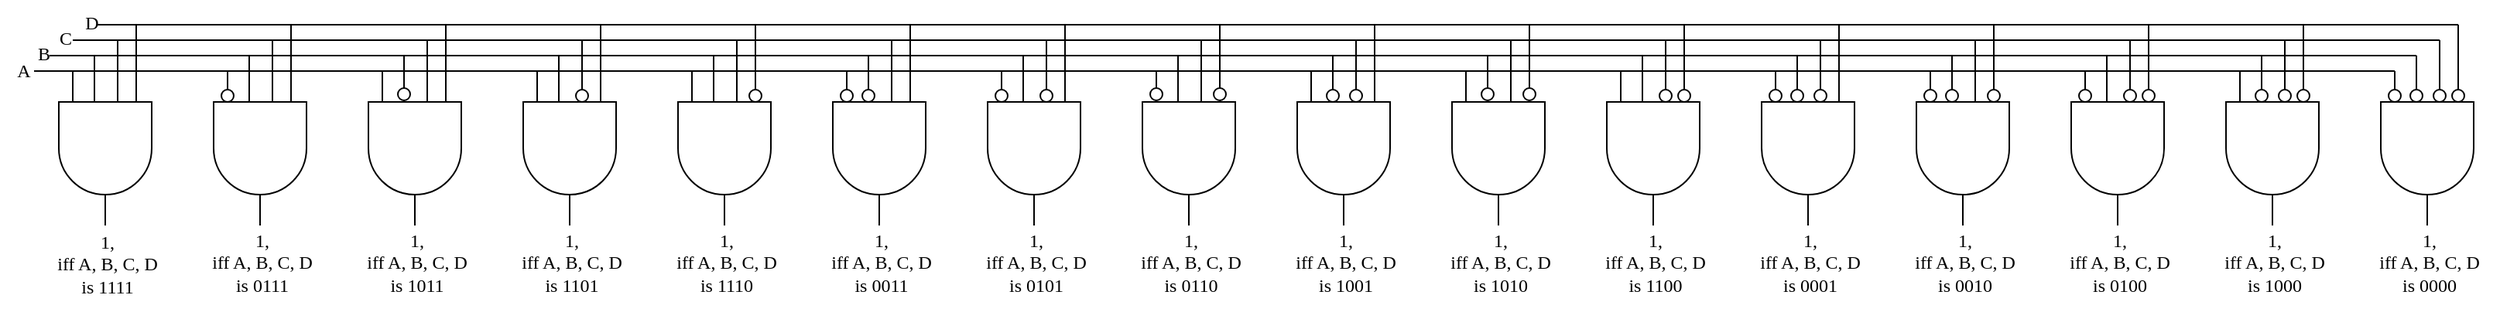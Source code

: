 <mxfile version="20.2.2" type="device"><diagram id="lzRadf0_PpzmRBdReesk" name="第 1 页"><mxGraphModel dx="294" dy="170" grid="1" gridSize="10" guides="1" tooltips="1" connect="1" arrows="1" fold="1" page="1" pageScale="1" pageWidth="1169" pageHeight="827" math="0" shadow="0"><root><mxCell id="0"/><mxCell id="1" parent="0"/><mxCell id="YAR2gbxYNfpQJWzOeXiJ-139" value="" style="group" vertex="1" connectable="0" parent="1"><mxGeometry x="163" y="170" width="60" height="130" as="geometry"/></mxCell><mxCell id="YAR2gbxYNfpQJWzOeXiJ-140" value="" style="verticalLabelPosition=bottom;shadow=0;dashed=0;align=center;html=1;verticalAlign=top;shape=mxgraph.electrical.logic_gates.logic_gate;operation=and;rotation=90;" vertex="1" parent="YAR2gbxYNfpQJWzOeXiJ-139"><mxGeometry x="-20.0" y="50" width="100" height="60" as="geometry"/></mxCell><mxCell id="YAR2gbxYNfpQJWzOeXiJ-141" value="" style="endArrow=none;html=1;rounded=0;strokeColor=#FFFFFF;strokeWidth=2;" edge="1" parent="YAR2gbxYNfpQJWzOeXiJ-139"><mxGeometry width="50" height="50" relative="1" as="geometry"><mxPoint x="15.0" y="49.5" as="sourcePoint"/><mxPoint x="15.0" y="29" as="targetPoint"/></mxGeometry></mxCell><mxCell id="YAR2gbxYNfpQJWzOeXiJ-142" value="" style="endArrow=none;html=1;rounded=0;strokeColor=#FFFFFF;strokeWidth=2;" edge="1" parent="YAR2gbxYNfpQJWzOeXiJ-139"><mxGeometry width="50" height="50" relative="1" as="geometry"><mxPoint x="45" y="49.5" as="sourcePoint"/><mxPoint x="45" y="30" as="targetPoint"/></mxGeometry></mxCell><mxCell id="YAR2gbxYNfpQJWzOeXiJ-143" value="" style="endArrow=none;html=1;rounded=0;strokeColor=default;strokeWidth=1;" edge="1" parent="YAR2gbxYNfpQJWzOeXiJ-139"><mxGeometry width="50" height="50" relative="1" as="geometry"><mxPoint x="9.0" y="50" as="sourcePoint"/><mxPoint x="9.0" y="30" as="targetPoint"/></mxGeometry></mxCell><mxCell id="YAR2gbxYNfpQJWzOeXiJ-144" value="" style="endArrow=none;html=1;rounded=0;strokeColor=default;strokeWidth=1;" edge="1" parent="YAR2gbxYNfpQJWzOeXiJ-139"><mxGeometry width="50" height="50" relative="1" as="geometry"><mxPoint x="23.0" y="50" as="sourcePoint"/><mxPoint x="23.0" y="20" as="targetPoint"/></mxGeometry></mxCell><mxCell id="YAR2gbxYNfpQJWzOeXiJ-145" value="" style="endArrow=none;html=1;rounded=0;strokeColor=default;strokeWidth=1;" edge="1" parent="YAR2gbxYNfpQJWzOeXiJ-139"><mxGeometry width="50" height="50" relative="1" as="geometry"><mxPoint x="38" y="50" as="sourcePoint"/><mxPoint x="38" y="10" as="targetPoint"/></mxGeometry></mxCell><mxCell id="YAR2gbxYNfpQJWzOeXiJ-146" value="" style="endArrow=none;html=1;rounded=0;strokeColor=default;strokeWidth=1;" edge="1" parent="YAR2gbxYNfpQJWzOeXiJ-139"><mxGeometry width="50" height="50" relative="1" as="geometry"><mxPoint x="50" y="50" as="sourcePoint"/><mxPoint x="50" as="targetPoint"/></mxGeometry></mxCell><mxCell id="YAR2gbxYNfpQJWzOeXiJ-259" value="" style="group" vertex="1" connectable="0" parent="1"><mxGeometry x="263" y="170" width="60" height="130" as="geometry"/></mxCell><mxCell id="YAR2gbxYNfpQJWzOeXiJ-260" value="" style="verticalLabelPosition=bottom;shadow=0;dashed=0;align=center;html=1;verticalAlign=top;shape=mxgraph.electrical.logic_gates.logic_gate;operation=and;rotation=90;" vertex="1" parent="YAR2gbxYNfpQJWzOeXiJ-259"><mxGeometry x="-20.0" y="50" width="100" height="60" as="geometry"/></mxCell><mxCell id="YAR2gbxYNfpQJWzOeXiJ-261" value="" style="endArrow=none;html=1;rounded=0;strokeColor=#FFFFFF;strokeWidth=2;" edge="1" parent="YAR2gbxYNfpQJWzOeXiJ-259"><mxGeometry width="50" height="50" relative="1" as="geometry"><mxPoint x="15.0" y="49.5" as="sourcePoint"/><mxPoint x="15.0" y="29" as="targetPoint"/></mxGeometry></mxCell><mxCell id="YAR2gbxYNfpQJWzOeXiJ-262" value="" style="endArrow=none;html=1;rounded=0;strokeColor=#FFFFFF;strokeWidth=2;" edge="1" parent="YAR2gbxYNfpQJWzOeXiJ-259"><mxGeometry width="50" height="50" relative="1" as="geometry"><mxPoint x="45" y="49.5" as="sourcePoint"/><mxPoint x="45" y="30" as="targetPoint"/></mxGeometry></mxCell><mxCell id="YAR2gbxYNfpQJWzOeXiJ-263" value="" style="endArrow=none;html=1;rounded=0;strokeColor=default;strokeWidth=1;" edge="1" parent="YAR2gbxYNfpQJWzOeXiJ-259"><mxGeometry width="50" height="50" relative="1" as="geometry"><mxPoint x="9.0" y="50" as="sourcePoint"/><mxPoint x="9.0" y="30" as="targetPoint"/></mxGeometry></mxCell><mxCell id="YAR2gbxYNfpQJWzOeXiJ-264" value="" style="endArrow=none;html=1;rounded=0;strokeColor=default;strokeWidth=1;" edge="1" parent="YAR2gbxYNfpQJWzOeXiJ-259"><mxGeometry width="50" height="50" relative="1" as="geometry"><mxPoint x="23.0" y="50" as="sourcePoint"/><mxPoint x="23.0" y="20" as="targetPoint"/></mxGeometry></mxCell><mxCell id="YAR2gbxYNfpQJWzOeXiJ-265" value="" style="endArrow=none;html=1;rounded=0;strokeColor=default;strokeWidth=1;" edge="1" parent="YAR2gbxYNfpQJWzOeXiJ-259"><mxGeometry width="50" height="50" relative="1" as="geometry"><mxPoint x="38" y="50" as="sourcePoint"/><mxPoint x="38" y="10" as="targetPoint"/></mxGeometry></mxCell><mxCell id="YAR2gbxYNfpQJWzOeXiJ-266" value="" style="endArrow=none;html=1;rounded=0;strokeColor=default;strokeWidth=1;" edge="1" parent="YAR2gbxYNfpQJWzOeXiJ-259"><mxGeometry width="50" height="50" relative="1" as="geometry"><mxPoint x="50" y="50" as="sourcePoint"/><mxPoint x="50" as="targetPoint"/></mxGeometry></mxCell><mxCell id="YAR2gbxYNfpQJWzOeXiJ-400" value="" style="verticalLabelPosition=bottom;shadow=0;dashed=0;align=center;html=1;verticalAlign=top;shape=mxgraph.electrical.logic_gates.inverting_contact;fontFamily=Times New Roman;" vertex="1" parent="YAR2gbxYNfpQJWzOeXiJ-259"><mxGeometry x="18" y="40" width="10" height="10" as="geometry"/></mxCell><mxCell id="YAR2gbxYNfpQJWzOeXiJ-267" value="" style="group" vertex="1" connectable="0" parent="1"><mxGeometry x="363" y="170" width="60" height="130" as="geometry"/></mxCell><mxCell id="YAR2gbxYNfpQJWzOeXiJ-268" value="" style="verticalLabelPosition=bottom;shadow=0;dashed=0;align=center;html=1;verticalAlign=top;shape=mxgraph.electrical.logic_gates.logic_gate;operation=and;rotation=90;" vertex="1" parent="YAR2gbxYNfpQJWzOeXiJ-267"><mxGeometry x="-20.0" y="50" width="100" height="60" as="geometry"/></mxCell><mxCell id="YAR2gbxYNfpQJWzOeXiJ-269" value="" style="endArrow=none;html=1;rounded=0;strokeColor=#FFFFFF;strokeWidth=2;" edge="1" parent="YAR2gbxYNfpQJWzOeXiJ-267"><mxGeometry width="50" height="50" relative="1" as="geometry"><mxPoint x="15.0" y="49.5" as="sourcePoint"/><mxPoint x="15.0" y="29" as="targetPoint"/></mxGeometry></mxCell><mxCell id="YAR2gbxYNfpQJWzOeXiJ-270" value="" style="endArrow=none;html=1;rounded=0;strokeColor=#FFFFFF;strokeWidth=2;" edge="1" parent="YAR2gbxYNfpQJWzOeXiJ-267"><mxGeometry width="50" height="50" relative="1" as="geometry"><mxPoint x="45" y="49.5" as="sourcePoint"/><mxPoint x="45" y="30" as="targetPoint"/></mxGeometry></mxCell><mxCell id="YAR2gbxYNfpQJWzOeXiJ-271" value="" style="endArrow=none;html=1;rounded=0;strokeColor=default;strokeWidth=1;" edge="1" parent="YAR2gbxYNfpQJWzOeXiJ-267"><mxGeometry width="50" height="50" relative="1" as="geometry"><mxPoint x="9.0" y="50" as="sourcePoint"/><mxPoint x="9.0" y="30" as="targetPoint"/></mxGeometry></mxCell><mxCell id="YAR2gbxYNfpQJWzOeXiJ-272" value="" style="endArrow=none;html=1;rounded=0;strokeColor=default;strokeWidth=1;" edge="1" parent="YAR2gbxYNfpQJWzOeXiJ-267"><mxGeometry width="50" height="50" relative="1" as="geometry"><mxPoint x="23.0" y="50" as="sourcePoint"/><mxPoint x="23.0" y="20" as="targetPoint"/></mxGeometry></mxCell><mxCell id="YAR2gbxYNfpQJWzOeXiJ-273" value="" style="endArrow=none;html=1;rounded=0;strokeColor=default;strokeWidth=1;" edge="1" parent="YAR2gbxYNfpQJWzOeXiJ-267"><mxGeometry width="50" height="50" relative="1" as="geometry"><mxPoint x="38" y="50" as="sourcePoint"/><mxPoint x="38" y="10" as="targetPoint"/></mxGeometry></mxCell><mxCell id="YAR2gbxYNfpQJWzOeXiJ-274" value="" style="endArrow=none;html=1;rounded=0;strokeColor=default;strokeWidth=1;" edge="1" parent="YAR2gbxYNfpQJWzOeXiJ-267"><mxGeometry width="50" height="50" relative="1" as="geometry"><mxPoint x="50" y="50" as="sourcePoint"/><mxPoint x="50" as="targetPoint"/></mxGeometry></mxCell><mxCell id="YAR2gbxYNfpQJWzOeXiJ-401" value="" style="verticalLabelPosition=bottom;shadow=0;dashed=0;align=center;html=1;verticalAlign=top;shape=mxgraph.electrical.logic_gates.inverting_contact;fontFamily=Times New Roman;" vertex="1" parent="YAR2gbxYNfpQJWzOeXiJ-267"><mxGeometry x="33" y="41" width="10" height="10" as="geometry"/></mxCell><mxCell id="YAR2gbxYNfpQJWzOeXiJ-275" value="" style="group" vertex="1" connectable="0" parent="1"><mxGeometry x="463" y="170" width="60" height="130" as="geometry"/></mxCell><mxCell id="YAR2gbxYNfpQJWzOeXiJ-276" value="" style="verticalLabelPosition=bottom;shadow=0;dashed=0;align=center;html=1;verticalAlign=top;shape=mxgraph.electrical.logic_gates.logic_gate;operation=and;rotation=90;" vertex="1" parent="YAR2gbxYNfpQJWzOeXiJ-275"><mxGeometry x="-20.0" y="50" width="100" height="60" as="geometry"/></mxCell><mxCell id="YAR2gbxYNfpQJWzOeXiJ-277" value="" style="endArrow=none;html=1;rounded=0;strokeColor=#FFFFFF;strokeWidth=2;" edge="1" parent="YAR2gbxYNfpQJWzOeXiJ-275"><mxGeometry width="50" height="50" relative="1" as="geometry"><mxPoint x="15.0" y="49.5" as="sourcePoint"/><mxPoint x="15.0" y="29" as="targetPoint"/></mxGeometry></mxCell><mxCell id="YAR2gbxYNfpQJWzOeXiJ-278" value="" style="endArrow=none;html=1;rounded=0;strokeColor=#FFFFFF;strokeWidth=2;" edge="1" parent="YAR2gbxYNfpQJWzOeXiJ-275"><mxGeometry width="50" height="50" relative="1" as="geometry"><mxPoint x="45" y="49.5" as="sourcePoint"/><mxPoint x="45" y="30" as="targetPoint"/></mxGeometry></mxCell><mxCell id="YAR2gbxYNfpQJWzOeXiJ-279" value="" style="endArrow=none;html=1;rounded=0;strokeColor=default;strokeWidth=1;" edge="1" parent="YAR2gbxYNfpQJWzOeXiJ-275"><mxGeometry width="50" height="50" relative="1" as="geometry"><mxPoint x="9.0" y="50" as="sourcePoint"/><mxPoint x="9.0" y="30" as="targetPoint"/></mxGeometry></mxCell><mxCell id="YAR2gbxYNfpQJWzOeXiJ-280" value="" style="endArrow=none;html=1;rounded=0;strokeColor=default;strokeWidth=1;" edge="1" parent="YAR2gbxYNfpQJWzOeXiJ-275"><mxGeometry width="50" height="50" relative="1" as="geometry"><mxPoint x="23.0" y="50" as="sourcePoint"/><mxPoint x="23.0" y="20" as="targetPoint"/></mxGeometry></mxCell><mxCell id="YAR2gbxYNfpQJWzOeXiJ-281" value="" style="endArrow=none;html=1;rounded=0;strokeColor=default;strokeWidth=1;" edge="1" parent="YAR2gbxYNfpQJWzOeXiJ-275"><mxGeometry width="50" height="50" relative="1" as="geometry"><mxPoint x="38" y="50" as="sourcePoint"/><mxPoint x="38" y="10" as="targetPoint"/></mxGeometry></mxCell><mxCell id="YAR2gbxYNfpQJWzOeXiJ-282" value="" style="endArrow=none;html=1;rounded=0;strokeColor=default;strokeWidth=1;" edge="1" parent="YAR2gbxYNfpQJWzOeXiJ-275"><mxGeometry width="50" height="50" relative="1" as="geometry"><mxPoint x="50" y="50" as="sourcePoint"/><mxPoint x="50" as="targetPoint"/></mxGeometry></mxCell><mxCell id="YAR2gbxYNfpQJWzOeXiJ-402" value="" style="verticalLabelPosition=bottom;shadow=0;dashed=0;align=center;html=1;verticalAlign=top;shape=mxgraph.electrical.logic_gates.inverting_contact;fontFamily=Times New Roman;" vertex="1" parent="YAR2gbxYNfpQJWzOeXiJ-275"><mxGeometry x="45" y="41" width="10" height="10" as="geometry"/></mxCell><mxCell id="YAR2gbxYNfpQJWzOeXiJ-283" value="" style="group" vertex="1" connectable="0" parent="1"><mxGeometry x="563" y="170" width="60" height="130" as="geometry"/></mxCell><mxCell id="YAR2gbxYNfpQJWzOeXiJ-284" value="" style="verticalLabelPosition=bottom;shadow=0;dashed=0;align=center;html=1;verticalAlign=top;shape=mxgraph.electrical.logic_gates.logic_gate;operation=and;rotation=90;" vertex="1" parent="YAR2gbxYNfpQJWzOeXiJ-283"><mxGeometry x="-20.0" y="50" width="100" height="60" as="geometry"/></mxCell><mxCell id="YAR2gbxYNfpQJWzOeXiJ-285" value="" style="endArrow=none;html=1;rounded=0;strokeColor=#FFFFFF;strokeWidth=2;" edge="1" parent="YAR2gbxYNfpQJWzOeXiJ-283"><mxGeometry width="50" height="50" relative="1" as="geometry"><mxPoint x="15.0" y="49.5" as="sourcePoint"/><mxPoint x="15.0" y="29" as="targetPoint"/></mxGeometry></mxCell><mxCell id="YAR2gbxYNfpQJWzOeXiJ-286" value="" style="endArrow=none;html=1;rounded=0;strokeColor=#FFFFFF;strokeWidth=2;" edge="1" parent="YAR2gbxYNfpQJWzOeXiJ-283"><mxGeometry width="50" height="50" relative="1" as="geometry"><mxPoint x="45" y="49.5" as="sourcePoint"/><mxPoint x="45" y="30" as="targetPoint"/></mxGeometry></mxCell><mxCell id="YAR2gbxYNfpQJWzOeXiJ-287" value="" style="endArrow=none;html=1;rounded=0;strokeColor=default;strokeWidth=1;" edge="1" parent="YAR2gbxYNfpQJWzOeXiJ-283"><mxGeometry width="50" height="50" relative="1" as="geometry"><mxPoint x="9.0" y="50" as="sourcePoint"/><mxPoint x="9.0" y="30" as="targetPoint"/></mxGeometry></mxCell><mxCell id="YAR2gbxYNfpQJWzOeXiJ-288" value="" style="endArrow=none;html=1;rounded=0;strokeColor=default;strokeWidth=1;" edge="1" parent="YAR2gbxYNfpQJWzOeXiJ-283"><mxGeometry width="50" height="50" relative="1" as="geometry"><mxPoint x="23.0" y="50" as="sourcePoint"/><mxPoint x="23.0" y="20" as="targetPoint"/></mxGeometry></mxCell><mxCell id="YAR2gbxYNfpQJWzOeXiJ-289" value="" style="endArrow=none;html=1;rounded=0;strokeColor=default;strokeWidth=1;" edge="1" parent="YAR2gbxYNfpQJWzOeXiJ-283"><mxGeometry width="50" height="50" relative="1" as="geometry"><mxPoint x="38" y="50" as="sourcePoint"/><mxPoint x="38" y="10" as="targetPoint"/></mxGeometry></mxCell><mxCell id="YAR2gbxYNfpQJWzOeXiJ-290" value="" style="endArrow=none;html=1;rounded=0;strokeColor=default;strokeWidth=1;" edge="1" parent="YAR2gbxYNfpQJWzOeXiJ-283"><mxGeometry width="50" height="50" relative="1" as="geometry"><mxPoint x="50" y="50" as="sourcePoint"/><mxPoint x="50" as="targetPoint"/></mxGeometry></mxCell><mxCell id="YAR2gbxYNfpQJWzOeXiJ-403" value="" style="verticalLabelPosition=bottom;shadow=0;dashed=0;align=center;html=1;verticalAlign=top;shape=mxgraph.electrical.logic_gates.inverting_contact;fontFamily=Times New Roman;" vertex="1" parent="YAR2gbxYNfpQJWzOeXiJ-283"><mxGeometry x="4" y="41" width="10" height="10" as="geometry"/></mxCell><mxCell id="YAR2gbxYNfpQJWzOeXiJ-404" value="" style="verticalLabelPosition=bottom;shadow=0;dashed=0;align=center;html=1;verticalAlign=top;shape=mxgraph.electrical.logic_gates.inverting_contact;fontFamily=Times New Roman;" vertex="1" parent="YAR2gbxYNfpQJWzOeXiJ-283"><mxGeometry x="18" y="41" width="10" height="10" as="geometry"/></mxCell><mxCell id="YAR2gbxYNfpQJWzOeXiJ-291" value="" style="group" vertex="1" connectable="0" parent="1"><mxGeometry x="663" y="170" width="60" height="130" as="geometry"/></mxCell><mxCell id="YAR2gbxYNfpQJWzOeXiJ-292" value="" style="verticalLabelPosition=bottom;shadow=0;dashed=0;align=center;html=1;verticalAlign=top;shape=mxgraph.electrical.logic_gates.logic_gate;operation=and;rotation=90;" vertex="1" parent="YAR2gbxYNfpQJWzOeXiJ-291"><mxGeometry x="-20.0" y="50" width="100" height="60" as="geometry"/></mxCell><mxCell id="YAR2gbxYNfpQJWzOeXiJ-293" value="" style="endArrow=none;html=1;rounded=0;strokeColor=#FFFFFF;strokeWidth=2;" edge="1" parent="YAR2gbxYNfpQJWzOeXiJ-291"><mxGeometry width="50" height="50" relative="1" as="geometry"><mxPoint x="15.0" y="49.5" as="sourcePoint"/><mxPoint x="15.0" y="29" as="targetPoint"/></mxGeometry></mxCell><mxCell id="YAR2gbxYNfpQJWzOeXiJ-294" value="" style="endArrow=none;html=1;rounded=0;strokeColor=#FFFFFF;strokeWidth=2;" edge="1" parent="YAR2gbxYNfpQJWzOeXiJ-291"><mxGeometry width="50" height="50" relative="1" as="geometry"><mxPoint x="45" y="49.5" as="sourcePoint"/><mxPoint x="45" y="30" as="targetPoint"/></mxGeometry></mxCell><mxCell id="YAR2gbxYNfpQJWzOeXiJ-295" value="" style="endArrow=none;html=1;rounded=0;strokeColor=default;strokeWidth=1;" edge="1" parent="YAR2gbxYNfpQJWzOeXiJ-291"><mxGeometry width="50" height="50" relative="1" as="geometry"><mxPoint x="9.0" y="50" as="sourcePoint"/><mxPoint x="9.0" y="30" as="targetPoint"/></mxGeometry></mxCell><mxCell id="YAR2gbxYNfpQJWzOeXiJ-296" value="" style="endArrow=none;html=1;rounded=0;strokeColor=default;strokeWidth=1;" edge="1" parent="YAR2gbxYNfpQJWzOeXiJ-291"><mxGeometry width="50" height="50" relative="1" as="geometry"><mxPoint x="23.0" y="50" as="sourcePoint"/><mxPoint x="23.0" y="20" as="targetPoint"/></mxGeometry></mxCell><mxCell id="YAR2gbxYNfpQJWzOeXiJ-297" value="" style="endArrow=none;html=1;rounded=0;strokeColor=default;strokeWidth=1;" edge="1" parent="YAR2gbxYNfpQJWzOeXiJ-291"><mxGeometry width="50" height="50" relative="1" as="geometry"><mxPoint x="38" y="50" as="sourcePoint"/><mxPoint x="38" y="10" as="targetPoint"/></mxGeometry></mxCell><mxCell id="YAR2gbxYNfpQJWzOeXiJ-298" value="" style="endArrow=none;html=1;rounded=0;strokeColor=default;strokeWidth=1;" edge="1" parent="YAR2gbxYNfpQJWzOeXiJ-291"><mxGeometry width="50" height="50" relative="1" as="geometry"><mxPoint x="50" y="50" as="sourcePoint"/><mxPoint x="50" as="targetPoint"/></mxGeometry></mxCell><mxCell id="YAR2gbxYNfpQJWzOeXiJ-406" value="" style="verticalLabelPosition=bottom;shadow=0;dashed=0;align=center;html=1;verticalAlign=top;shape=mxgraph.electrical.logic_gates.inverting_contact;fontFamily=Times New Roman;" vertex="1" parent="YAR2gbxYNfpQJWzOeXiJ-291"><mxGeometry x="4" y="41" width="10" height="10" as="geometry"/></mxCell><mxCell id="YAR2gbxYNfpQJWzOeXiJ-407" value="" style="verticalLabelPosition=bottom;shadow=0;dashed=0;align=center;html=1;verticalAlign=top;shape=mxgraph.electrical.logic_gates.inverting_contact;fontFamily=Times New Roman;" vertex="1" parent="YAR2gbxYNfpQJWzOeXiJ-291"><mxGeometry x="33" y="41" width="10" height="10" as="geometry"/></mxCell><mxCell id="YAR2gbxYNfpQJWzOeXiJ-300" value="" style="verticalLabelPosition=bottom;shadow=0;dashed=0;align=center;html=1;verticalAlign=top;shape=mxgraph.electrical.logic_gates.logic_gate;operation=and;rotation=90;" vertex="1" parent="1"><mxGeometry x="743" y="220" width="100" height="60" as="geometry"/></mxCell><mxCell id="YAR2gbxYNfpQJWzOeXiJ-301" value="" style="endArrow=none;html=1;rounded=0;strokeColor=#FFFFFF;strokeWidth=2;" edge="1" parent="1"><mxGeometry width="50" height="50" relative="1" as="geometry"><mxPoint x="778" y="219.5" as="sourcePoint"/><mxPoint x="778" y="199" as="targetPoint"/></mxGeometry></mxCell><mxCell id="YAR2gbxYNfpQJWzOeXiJ-302" value="" style="endArrow=none;html=1;rounded=0;strokeColor=#FFFFFF;strokeWidth=2;" edge="1" parent="1"><mxGeometry width="50" height="50" relative="1" as="geometry"><mxPoint x="808" y="219.5" as="sourcePoint"/><mxPoint x="808" y="200" as="targetPoint"/></mxGeometry></mxCell><mxCell id="YAR2gbxYNfpQJWzOeXiJ-303" value="" style="endArrow=none;html=1;rounded=0;strokeColor=default;strokeWidth=1;" edge="1" parent="1"><mxGeometry width="50" height="50" relative="1" as="geometry"><mxPoint x="772" y="220" as="sourcePoint"/><mxPoint x="772" y="200" as="targetPoint"/></mxGeometry></mxCell><mxCell id="YAR2gbxYNfpQJWzOeXiJ-304" value="" style="endArrow=none;html=1;rounded=0;strokeColor=default;strokeWidth=1;" edge="1" parent="1"><mxGeometry width="50" height="50" relative="1" as="geometry"><mxPoint x="786" y="220" as="sourcePoint"/><mxPoint x="786" y="190" as="targetPoint"/></mxGeometry></mxCell><mxCell id="YAR2gbxYNfpQJWzOeXiJ-305" value="" style="endArrow=none;html=1;rounded=0;strokeColor=default;strokeWidth=1;" edge="1" parent="1"><mxGeometry width="50" height="50" relative="1" as="geometry"><mxPoint x="801" y="220" as="sourcePoint"/><mxPoint x="801" y="180" as="targetPoint"/></mxGeometry></mxCell><mxCell id="YAR2gbxYNfpQJWzOeXiJ-306" value="" style="endArrow=none;html=1;rounded=0;strokeColor=default;strokeWidth=1;" edge="1" parent="1"><mxGeometry width="50" height="50" relative="1" as="geometry"><mxPoint x="813" y="220" as="sourcePoint"/><mxPoint x="813" y="170" as="targetPoint"/></mxGeometry></mxCell><mxCell id="YAR2gbxYNfpQJWzOeXiJ-315" value="" style="group" vertex="1" connectable="0" parent="1"><mxGeometry x="863" y="170" width="60" height="130" as="geometry"/></mxCell><mxCell id="YAR2gbxYNfpQJWzOeXiJ-316" value="" style="verticalLabelPosition=bottom;shadow=0;dashed=0;align=center;html=1;verticalAlign=top;shape=mxgraph.electrical.logic_gates.logic_gate;operation=and;rotation=90;" vertex="1" parent="YAR2gbxYNfpQJWzOeXiJ-315"><mxGeometry x="-20.0" y="50" width="100" height="60" as="geometry"/></mxCell><mxCell id="YAR2gbxYNfpQJWzOeXiJ-317" value="" style="endArrow=none;html=1;rounded=0;strokeColor=#FFFFFF;strokeWidth=2;" edge="1" parent="YAR2gbxYNfpQJWzOeXiJ-315"><mxGeometry width="50" height="50" relative="1" as="geometry"><mxPoint x="15.0" y="49.5" as="sourcePoint"/><mxPoint x="15.0" y="29" as="targetPoint"/></mxGeometry></mxCell><mxCell id="YAR2gbxYNfpQJWzOeXiJ-318" value="" style="endArrow=none;html=1;rounded=0;strokeColor=#FFFFFF;strokeWidth=2;" edge="1" parent="YAR2gbxYNfpQJWzOeXiJ-315"><mxGeometry width="50" height="50" relative="1" as="geometry"><mxPoint x="45" y="49.5" as="sourcePoint"/><mxPoint x="45" y="30" as="targetPoint"/></mxGeometry></mxCell><mxCell id="YAR2gbxYNfpQJWzOeXiJ-319" value="" style="endArrow=none;html=1;rounded=0;strokeColor=default;strokeWidth=1;" edge="1" parent="YAR2gbxYNfpQJWzOeXiJ-315"><mxGeometry width="50" height="50" relative="1" as="geometry"><mxPoint x="9.0" y="50" as="sourcePoint"/><mxPoint x="9.0" y="30" as="targetPoint"/></mxGeometry></mxCell><mxCell id="YAR2gbxYNfpQJWzOeXiJ-320" value="" style="endArrow=none;html=1;rounded=0;strokeColor=default;strokeWidth=1;" edge="1" parent="YAR2gbxYNfpQJWzOeXiJ-315"><mxGeometry width="50" height="50" relative="1" as="geometry"><mxPoint x="23.0" y="50" as="sourcePoint"/><mxPoint x="23.0" y="20" as="targetPoint"/></mxGeometry></mxCell><mxCell id="YAR2gbxYNfpQJWzOeXiJ-321" value="" style="endArrow=none;html=1;rounded=0;strokeColor=default;strokeWidth=1;" edge="1" parent="YAR2gbxYNfpQJWzOeXiJ-315"><mxGeometry width="50" height="50" relative="1" as="geometry"><mxPoint x="38" y="50" as="sourcePoint"/><mxPoint x="38" y="10" as="targetPoint"/></mxGeometry></mxCell><mxCell id="YAR2gbxYNfpQJWzOeXiJ-322" value="" style="endArrow=none;html=1;rounded=0;strokeColor=default;strokeWidth=1;" edge="1" parent="YAR2gbxYNfpQJWzOeXiJ-315"><mxGeometry width="50" height="50" relative="1" as="geometry"><mxPoint x="50" y="50" as="sourcePoint"/><mxPoint x="50" as="targetPoint"/></mxGeometry></mxCell><mxCell id="YAR2gbxYNfpQJWzOeXiJ-411" value="" style="verticalLabelPosition=bottom;shadow=0;dashed=0;align=center;html=1;verticalAlign=top;shape=mxgraph.electrical.logic_gates.inverting_contact;fontFamily=Times New Roman;" vertex="1" parent="YAR2gbxYNfpQJWzOeXiJ-315"><mxGeometry x="18" y="41" width="10" height="10" as="geometry"/></mxCell><mxCell id="YAR2gbxYNfpQJWzOeXiJ-412" value="" style="verticalLabelPosition=bottom;shadow=0;dashed=0;align=center;html=1;verticalAlign=top;shape=mxgraph.electrical.logic_gates.inverting_contact;fontFamily=Times New Roman;" vertex="1" parent="YAR2gbxYNfpQJWzOeXiJ-315"><mxGeometry x="33" y="41" width="10" height="10" as="geometry"/></mxCell><mxCell id="YAR2gbxYNfpQJWzOeXiJ-323" value="" style="group" vertex="1" connectable="0" parent="1"><mxGeometry x="963" y="170" width="60" height="130" as="geometry"/></mxCell><mxCell id="YAR2gbxYNfpQJWzOeXiJ-324" value="" style="verticalLabelPosition=bottom;shadow=0;dashed=0;align=center;html=1;verticalAlign=top;shape=mxgraph.electrical.logic_gates.logic_gate;operation=and;rotation=90;" vertex="1" parent="YAR2gbxYNfpQJWzOeXiJ-323"><mxGeometry x="-20.0" y="50" width="100" height="60" as="geometry"/></mxCell><mxCell id="YAR2gbxYNfpQJWzOeXiJ-325" value="" style="endArrow=none;html=1;rounded=0;strokeColor=#FFFFFF;strokeWidth=2;" edge="1" parent="YAR2gbxYNfpQJWzOeXiJ-323"><mxGeometry width="50" height="50" relative="1" as="geometry"><mxPoint x="15.0" y="49.5" as="sourcePoint"/><mxPoint x="15.0" y="29" as="targetPoint"/></mxGeometry></mxCell><mxCell id="YAR2gbxYNfpQJWzOeXiJ-326" value="" style="endArrow=none;html=1;rounded=0;strokeColor=#FFFFFF;strokeWidth=2;" edge="1" parent="YAR2gbxYNfpQJWzOeXiJ-323"><mxGeometry width="50" height="50" relative="1" as="geometry"><mxPoint x="45" y="49.5" as="sourcePoint"/><mxPoint x="45" y="30" as="targetPoint"/></mxGeometry></mxCell><mxCell id="YAR2gbxYNfpQJWzOeXiJ-327" value="" style="endArrow=none;html=1;rounded=0;strokeColor=default;strokeWidth=1;" edge="1" parent="YAR2gbxYNfpQJWzOeXiJ-323"><mxGeometry width="50" height="50" relative="1" as="geometry"><mxPoint x="9.0" y="50" as="sourcePoint"/><mxPoint x="9.0" y="30" as="targetPoint"/></mxGeometry></mxCell><mxCell id="YAR2gbxYNfpQJWzOeXiJ-328" value="" style="endArrow=none;html=1;rounded=0;strokeColor=default;strokeWidth=1;" edge="1" parent="YAR2gbxYNfpQJWzOeXiJ-323"><mxGeometry width="50" height="50" relative="1" as="geometry"><mxPoint x="23.0" y="50" as="sourcePoint"/><mxPoint x="23.0" y="20" as="targetPoint"/></mxGeometry></mxCell><mxCell id="YAR2gbxYNfpQJWzOeXiJ-329" value="" style="endArrow=none;html=1;rounded=0;strokeColor=default;strokeWidth=1;" edge="1" parent="YAR2gbxYNfpQJWzOeXiJ-323"><mxGeometry width="50" height="50" relative="1" as="geometry"><mxPoint x="38" y="50" as="sourcePoint"/><mxPoint x="38" y="10" as="targetPoint"/></mxGeometry></mxCell><mxCell id="YAR2gbxYNfpQJWzOeXiJ-330" value="" style="endArrow=none;html=1;rounded=0;strokeColor=default;strokeWidth=1;" edge="1" parent="YAR2gbxYNfpQJWzOeXiJ-323"><mxGeometry width="50" height="50" relative="1" as="geometry"><mxPoint x="50" y="50" as="sourcePoint"/><mxPoint x="50" as="targetPoint"/></mxGeometry></mxCell><mxCell id="YAR2gbxYNfpQJWzOeXiJ-413" value="" style="verticalLabelPosition=bottom;shadow=0;dashed=0;align=center;html=1;verticalAlign=top;shape=mxgraph.electrical.logic_gates.inverting_contact;fontFamily=Times New Roman;" vertex="1" parent="YAR2gbxYNfpQJWzOeXiJ-323"><mxGeometry x="18" y="40" width="10" height="10" as="geometry"/></mxCell><mxCell id="YAR2gbxYNfpQJWzOeXiJ-414" value="" style="verticalLabelPosition=bottom;shadow=0;dashed=0;align=center;html=1;verticalAlign=top;shape=mxgraph.electrical.logic_gates.inverting_contact;fontFamily=Times New Roman;" vertex="1" parent="YAR2gbxYNfpQJWzOeXiJ-323"><mxGeometry x="45" y="40" width="10" height="10" as="geometry"/></mxCell><mxCell id="YAR2gbxYNfpQJWzOeXiJ-331" value="" style="group" vertex="1" connectable="0" parent="1"><mxGeometry x="1063" y="170" width="60" height="130" as="geometry"/></mxCell><mxCell id="YAR2gbxYNfpQJWzOeXiJ-332" value="" style="verticalLabelPosition=bottom;shadow=0;dashed=0;align=center;html=1;verticalAlign=top;shape=mxgraph.electrical.logic_gates.logic_gate;operation=and;rotation=90;" vertex="1" parent="YAR2gbxYNfpQJWzOeXiJ-331"><mxGeometry x="-20.0" y="50" width="100" height="60" as="geometry"/></mxCell><mxCell id="YAR2gbxYNfpQJWzOeXiJ-333" value="" style="endArrow=none;html=1;rounded=0;strokeColor=#FFFFFF;strokeWidth=2;" edge="1" parent="YAR2gbxYNfpQJWzOeXiJ-331"><mxGeometry width="50" height="50" relative="1" as="geometry"><mxPoint x="15.0" y="49.5" as="sourcePoint"/><mxPoint x="15.0" y="29" as="targetPoint"/></mxGeometry></mxCell><mxCell id="YAR2gbxYNfpQJWzOeXiJ-334" value="" style="endArrow=none;html=1;rounded=0;strokeColor=#FFFFFF;strokeWidth=2;" edge="1" parent="YAR2gbxYNfpQJWzOeXiJ-331"><mxGeometry width="50" height="50" relative="1" as="geometry"><mxPoint x="45" y="49.5" as="sourcePoint"/><mxPoint x="45" y="30" as="targetPoint"/></mxGeometry></mxCell><mxCell id="YAR2gbxYNfpQJWzOeXiJ-335" value="" style="endArrow=none;html=1;rounded=0;strokeColor=default;strokeWidth=1;" edge="1" parent="YAR2gbxYNfpQJWzOeXiJ-331"><mxGeometry width="50" height="50" relative="1" as="geometry"><mxPoint x="9.0" y="50" as="sourcePoint"/><mxPoint x="9.0" y="30" as="targetPoint"/></mxGeometry></mxCell><mxCell id="YAR2gbxYNfpQJWzOeXiJ-336" value="" style="endArrow=none;html=1;rounded=0;strokeColor=default;strokeWidth=1;" edge="1" parent="YAR2gbxYNfpQJWzOeXiJ-331"><mxGeometry width="50" height="50" relative="1" as="geometry"><mxPoint x="23.0" y="50" as="sourcePoint"/><mxPoint x="23.0" y="20" as="targetPoint"/></mxGeometry></mxCell><mxCell id="YAR2gbxYNfpQJWzOeXiJ-337" value="" style="endArrow=none;html=1;rounded=0;strokeColor=default;strokeWidth=1;" edge="1" parent="YAR2gbxYNfpQJWzOeXiJ-331"><mxGeometry width="50" height="50" relative="1" as="geometry"><mxPoint x="38" y="50" as="sourcePoint"/><mxPoint x="38" y="10" as="targetPoint"/></mxGeometry></mxCell><mxCell id="YAR2gbxYNfpQJWzOeXiJ-338" value="" style="endArrow=none;html=1;rounded=0;strokeColor=default;strokeWidth=1;" edge="1" parent="YAR2gbxYNfpQJWzOeXiJ-331"><mxGeometry width="50" height="50" relative="1" as="geometry"><mxPoint x="50" y="50" as="sourcePoint"/><mxPoint x="50" as="targetPoint"/></mxGeometry></mxCell><mxCell id="YAR2gbxYNfpQJWzOeXiJ-415" value="" style="verticalLabelPosition=bottom;shadow=0;dashed=0;align=center;html=1;verticalAlign=top;shape=mxgraph.electrical.logic_gates.inverting_contact;fontFamily=Times New Roman;" vertex="1" parent="YAR2gbxYNfpQJWzOeXiJ-331"><mxGeometry x="33" y="41" width="10" height="10" as="geometry"/></mxCell><mxCell id="YAR2gbxYNfpQJWzOeXiJ-416" value="" style="verticalLabelPosition=bottom;shadow=0;dashed=0;align=center;html=1;verticalAlign=top;shape=mxgraph.electrical.logic_gates.inverting_contact;fontFamily=Times New Roman;" vertex="1" parent="YAR2gbxYNfpQJWzOeXiJ-331"><mxGeometry x="45" y="41" width="10" height="10" as="geometry"/></mxCell><mxCell id="YAR2gbxYNfpQJWzOeXiJ-339" value="" style="group" vertex="1" connectable="0" parent="1"><mxGeometry x="1163" y="170" width="60" height="130" as="geometry"/></mxCell><mxCell id="YAR2gbxYNfpQJWzOeXiJ-340" value="" style="verticalLabelPosition=bottom;shadow=0;dashed=0;align=center;html=1;verticalAlign=top;shape=mxgraph.electrical.logic_gates.logic_gate;operation=and;rotation=90;" vertex="1" parent="YAR2gbxYNfpQJWzOeXiJ-339"><mxGeometry x="-20.0" y="50" width="100" height="60" as="geometry"/></mxCell><mxCell id="YAR2gbxYNfpQJWzOeXiJ-341" value="" style="endArrow=none;html=1;rounded=0;strokeColor=#FFFFFF;strokeWidth=2;" edge="1" parent="YAR2gbxYNfpQJWzOeXiJ-339"><mxGeometry width="50" height="50" relative="1" as="geometry"><mxPoint x="15.0" y="49.5" as="sourcePoint"/><mxPoint x="15.0" y="29" as="targetPoint"/></mxGeometry></mxCell><mxCell id="YAR2gbxYNfpQJWzOeXiJ-342" value="" style="endArrow=none;html=1;rounded=0;strokeColor=#FFFFFF;strokeWidth=2;" edge="1" parent="YAR2gbxYNfpQJWzOeXiJ-339"><mxGeometry width="50" height="50" relative="1" as="geometry"><mxPoint x="45" y="49.5" as="sourcePoint"/><mxPoint x="45" y="30" as="targetPoint"/></mxGeometry></mxCell><mxCell id="YAR2gbxYNfpQJWzOeXiJ-343" value="" style="endArrow=none;html=1;rounded=0;strokeColor=default;strokeWidth=1;" edge="1" parent="YAR2gbxYNfpQJWzOeXiJ-339"><mxGeometry width="50" height="50" relative="1" as="geometry"><mxPoint x="9.0" y="50" as="sourcePoint"/><mxPoint x="9.0" y="30" as="targetPoint"/></mxGeometry></mxCell><mxCell id="YAR2gbxYNfpQJWzOeXiJ-344" value="" style="endArrow=none;html=1;rounded=0;strokeColor=default;strokeWidth=1;" edge="1" parent="YAR2gbxYNfpQJWzOeXiJ-339"><mxGeometry width="50" height="50" relative="1" as="geometry"><mxPoint x="23.0" y="50" as="sourcePoint"/><mxPoint x="23.0" y="20" as="targetPoint"/></mxGeometry></mxCell><mxCell id="YAR2gbxYNfpQJWzOeXiJ-345" value="" style="endArrow=none;html=1;rounded=0;strokeColor=default;strokeWidth=1;" edge="1" parent="YAR2gbxYNfpQJWzOeXiJ-339"><mxGeometry width="50" height="50" relative="1" as="geometry"><mxPoint x="38" y="50" as="sourcePoint"/><mxPoint x="38" y="10" as="targetPoint"/></mxGeometry></mxCell><mxCell id="YAR2gbxYNfpQJWzOeXiJ-346" value="" style="endArrow=none;html=1;rounded=0;strokeColor=default;strokeWidth=1;" edge="1" parent="YAR2gbxYNfpQJWzOeXiJ-339"><mxGeometry width="50" height="50" relative="1" as="geometry"><mxPoint x="50" y="50" as="sourcePoint"/><mxPoint x="50" as="targetPoint"/></mxGeometry></mxCell><mxCell id="YAR2gbxYNfpQJWzOeXiJ-419" value="" style="verticalLabelPosition=bottom;shadow=0;dashed=0;align=center;html=1;verticalAlign=top;shape=mxgraph.electrical.logic_gates.inverting_contact;fontFamily=Times New Roman;" vertex="1" parent="YAR2gbxYNfpQJWzOeXiJ-339"><mxGeometry x="4" y="41" width="10" height="10" as="geometry"/></mxCell><mxCell id="YAR2gbxYNfpQJWzOeXiJ-420" value="" style="verticalLabelPosition=bottom;shadow=0;dashed=0;align=center;html=1;verticalAlign=top;shape=mxgraph.electrical.logic_gates.inverting_contact;fontFamily=Times New Roman;" vertex="1" parent="YAR2gbxYNfpQJWzOeXiJ-339"><mxGeometry x="18" y="41" width="10" height="10" as="geometry"/></mxCell><mxCell id="YAR2gbxYNfpQJWzOeXiJ-421" value="" style="verticalLabelPosition=bottom;shadow=0;dashed=0;align=center;html=1;verticalAlign=top;shape=mxgraph.electrical.logic_gates.inverting_contact;fontFamily=Times New Roman;" vertex="1" parent="YAR2gbxYNfpQJWzOeXiJ-339"><mxGeometry x="33" y="41" width="10" height="10" as="geometry"/></mxCell><mxCell id="YAR2gbxYNfpQJWzOeXiJ-347" value="" style="group" vertex="1" connectable="0" parent="1"><mxGeometry x="1363" y="170" width="60" height="130" as="geometry"/></mxCell><mxCell id="YAR2gbxYNfpQJWzOeXiJ-348" value="" style="verticalLabelPosition=bottom;shadow=0;dashed=0;align=center;html=1;verticalAlign=top;shape=mxgraph.electrical.logic_gates.logic_gate;operation=and;rotation=90;" vertex="1" parent="YAR2gbxYNfpQJWzOeXiJ-347"><mxGeometry x="-20.0" y="50" width="100" height="60" as="geometry"/></mxCell><mxCell id="YAR2gbxYNfpQJWzOeXiJ-349" value="" style="endArrow=none;html=1;rounded=0;strokeColor=#FFFFFF;strokeWidth=2;" edge="1" parent="YAR2gbxYNfpQJWzOeXiJ-347"><mxGeometry width="50" height="50" relative="1" as="geometry"><mxPoint x="15.0" y="49.5" as="sourcePoint"/><mxPoint x="15.0" y="29" as="targetPoint"/></mxGeometry></mxCell><mxCell id="YAR2gbxYNfpQJWzOeXiJ-350" value="" style="endArrow=none;html=1;rounded=0;strokeColor=#FFFFFF;strokeWidth=2;" edge="1" parent="YAR2gbxYNfpQJWzOeXiJ-347"><mxGeometry width="50" height="50" relative="1" as="geometry"><mxPoint x="45" y="49.5" as="sourcePoint"/><mxPoint x="45" y="30" as="targetPoint"/></mxGeometry></mxCell><mxCell id="YAR2gbxYNfpQJWzOeXiJ-351" value="" style="endArrow=none;html=1;rounded=0;strokeColor=default;strokeWidth=1;" edge="1" parent="YAR2gbxYNfpQJWzOeXiJ-347"><mxGeometry width="50" height="50" relative="1" as="geometry"><mxPoint x="9.0" y="50" as="sourcePoint"/><mxPoint x="9.0" y="30" as="targetPoint"/></mxGeometry></mxCell><mxCell id="YAR2gbxYNfpQJWzOeXiJ-352" value="" style="endArrow=none;html=1;rounded=0;strokeColor=default;strokeWidth=1;" edge="1" parent="YAR2gbxYNfpQJWzOeXiJ-347"><mxGeometry width="50" height="50" relative="1" as="geometry"><mxPoint x="23.0" y="50" as="sourcePoint"/><mxPoint x="23.0" y="20" as="targetPoint"/></mxGeometry></mxCell><mxCell id="YAR2gbxYNfpQJWzOeXiJ-353" value="" style="endArrow=none;html=1;rounded=0;strokeColor=default;strokeWidth=1;" edge="1" parent="YAR2gbxYNfpQJWzOeXiJ-347"><mxGeometry width="50" height="50" relative="1" as="geometry"><mxPoint x="38" y="50" as="sourcePoint"/><mxPoint x="38" y="10" as="targetPoint"/></mxGeometry></mxCell><mxCell id="YAR2gbxYNfpQJWzOeXiJ-354" value="" style="endArrow=none;html=1;rounded=0;strokeColor=default;strokeWidth=1;" edge="1" parent="YAR2gbxYNfpQJWzOeXiJ-347"><mxGeometry width="50" height="50" relative="1" as="geometry"><mxPoint x="50" y="50" as="sourcePoint"/><mxPoint x="50" as="targetPoint"/></mxGeometry></mxCell><mxCell id="YAR2gbxYNfpQJWzOeXiJ-426" value="" style="verticalLabelPosition=bottom;shadow=0;dashed=0;align=center;html=1;verticalAlign=top;shape=mxgraph.electrical.logic_gates.inverting_contact;fontFamily=Times New Roman;" vertex="1" parent="YAR2gbxYNfpQJWzOeXiJ-347"><mxGeometry x="4" y="41" width="10" height="10" as="geometry"/></mxCell><mxCell id="YAR2gbxYNfpQJWzOeXiJ-427" value="" style="verticalLabelPosition=bottom;shadow=0;dashed=0;align=center;html=1;verticalAlign=top;shape=mxgraph.electrical.logic_gates.inverting_contact;fontFamily=Times New Roman;" vertex="1" parent="YAR2gbxYNfpQJWzOeXiJ-347"><mxGeometry x="33" y="41" width="10" height="10" as="geometry"/></mxCell><mxCell id="YAR2gbxYNfpQJWzOeXiJ-429" value="" style="verticalLabelPosition=bottom;shadow=0;dashed=0;align=center;html=1;verticalAlign=top;shape=mxgraph.electrical.logic_gates.inverting_contact;fontFamily=Times New Roman;" vertex="1" parent="YAR2gbxYNfpQJWzOeXiJ-347"><mxGeometry x="45" y="41" width="10" height="10" as="geometry"/></mxCell><mxCell id="YAR2gbxYNfpQJWzOeXiJ-355" value="" style="group" vertex="1" connectable="0" parent="1"><mxGeometry x="1263" y="170" width="60" height="130" as="geometry"/></mxCell><mxCell id="YAR2gbxYNfpQJWzOeXiJ-356" value="" style="verticalLabelPosition=bottom;shadow=0;dashed=0;align=center;html=1;verticalAlign=top;shape=mxgraph.electrical.logic_gates.logic_gate;operation=and;rotation=90;" vertex="1" parent="YAR2gbxYNfpQJWzOeXiJ-355"><mxGeometry x="-20.0" y="50" width="100" height="60" as="geometry"/></mxCell><mxCell id="YAR2gbxYNfpQJWzOeXiJ-357" value="" style="endArrow=none;html=1;rounded=0;strokeColor=#FFFFFF;strokeWidth=2;" edge="1" parent="YAR2gbxYNfpQJWzOeXiJ-355"><mxGeometry width="50" height="50" relative="1" as="geometry"><mxPoint x="15.0" y="49.5" as="sourcePoint"/><mxPoint x="15.0" y="29" as="targetPoint"/></mxGeometry></mxCell><mxCell id="YAR2gbxYNfpQJWzOeXiJ-358" value="" style="endArrow=none;html=1;rounded=0;strokeColor=#FFFFFF;strokeWidth=2;" edge="1" parent="YAR2gbxYNfpQJWzOeXiJ-355"><mxGeometry width="50" height="50" relative="1" as="geometry"><mxPoint x="45" y="49.5" as="sourcePoint"/><mxPoint x="45" y="30" as="targetPoint"/></mxGeometry></mxCell><mxCell id="YAR2gbxYNfpQJWzOeXiJ-359" value="" style="endArrow=none;html=1;rounded=0;strokeColor=default;strokeWidth=1;" edge="1" parent="YAR2gbxYNfpQJWzOeXiJ-355"><mxGeometry width="50" height="50" relative="1" as="geometry"><mxPoint x="9.0" y="50" as="sourcePoint"/><mxPoint x="9.0" y="30" as="targetPoint"/></mxGeometry></mxCell><mxCell id="YAR2gbxYNfpQJWzOeXiJ-360" value="" style="endArrow=none;html=1;rounded=0;strokeColor=default;strokeWidth=1;" edge="1" parent="YAR2gbxYNfpQJWzOeXiJ-355"><mxGeometry width="50" height="50" relative="1" as="geometry"><mxPoint x="23.0" y="50" as="sourcePoint"/><mxPoint x="23.0" y="20" as="targetPoint"/></mxGeometry></mxCell><mxCell id="YAR2gbxYNfpQJWzOeXiJ-361" value="" style="endArrow=none;html=1;rounded=0;strokeColor=default;strokeWidth=1;" edge="1" parent="YAR2gbxYNfpQJWzOeXiJ-355"><mxGeometry width="50" height="50" relative="1" as="geometry"><mxPoint x="38" y="50" as="sourcePoint"/><mxPoint x="38" y="10" as="targetPoint"/></mxGeometry></mxCell><mxCell id="YAR2gbxYNfpQJWzOeXiJ-362" value="" style="endArrow=none;html=1;rounded=0;strokeColor=default;strokeWidth=1;" edge="1" parent="YAR2gbxYNfpQJWzOeXiJ-355"><mxGeometry width="50" height="50" relative="1" as="geometry"><mxPoint x="50" y="50" as="sourcePoint"/><mxPoint x="50" as="targetPoint"/></mxGeometry></mxCell><mxCell id="YAR2gbxYNfpQJWzOeXiJ-422" value="" style="verticalLabelPosition=bottom;shadow=0;dashed=0;align=center;html=1;verticalAlign=top;shape=mxgraph.electrical.logic_gates.inverting_contact;fontFamily=Times New Roman;" vertex="1" parent="YAR2gbxYNfpQJWzOeXiJ-355"><mxGeometry x="4" y="41" width="10" height="10" as="geometry"/></mxCell><mxCell id="YAR2gbxYNfpQJWzOeXiJ-423" value="" style="verticalLabelPosition=bottom;shadow=0;dashed=0;align=center;html=1;verticalAlign=top;shape=mxgraph.electrical.logic_gates.inverting_contact;fontFamily=Times New Roman;" vertex="1" parent="YAR2gbxYNfpQJWzOeXiJ-355"><mxGeometry x="18" y="41" width="10" height="10" as="geometry"/></mxCell><mxCell id="YAR2gbxYNfpQJWzOeXiJ-424" value="" style="verticalLabelPosition=bottom;shadow=0;dashed=0;align=center;html=1;verticalAlign=top;shape=mxgraph.electrical.logic_gates.inverting_contact;fontFamily=Times New Roman;" vertex="1" parent="YAR2gbxYNfpQJWzOeXiJ-355"><mxGeometry x="45" y="41" width="10" height="10" as="geometry"/></mxCell><mxCell id="YAR2gbxYNfpQJWzOeXiJ-363" value="" style="group" vertex="1" connectable="0" parent="1"><mxGeometry x="1463" y="170" width="60" height="130" as="geometry"/></mxCell><mxCell id="YAR2gbxYNfpQJWzOeXiJ-364" value="" style="verticalLabelPosition=bottom;shadow=0;dashed=0;align=center;html=1;verticalAlign=top;shape=mxgraph.electrical.logic_gates.logic_gate;operation=and;rotation=90;" vertex="1" parent="YAR2gbxYNfpQJWzOeXiJ-363"><mxGeometry x="-20.0" y="50" width="100" height="60" as="geometry"/></mxCell><mxCell id="YAR2gbxYNfpQJWzOeXiJ-365" value="" style="endArrow=none;html=1;rounded=0;strokeColor=#FFFFFF;strokeWidth=2;" edge="1" parent="YAR2gbxYNfpQJWzOeXiJ-363"><mxGeometry width="50" height="50" relative="1" as="geometry"><mxPoint x="15.0" y="49.5" as="sourcePoint"/><mxPoint x="15.0" y="29" as="targetPoint"/></mxGeometry></mxCell><mxCell id="YAR2gbxYNfpQJWzOeXiJ-366" value="" style="endArrow=none;html=1;rounded=0;strokeColor=#FFFFFF;strokeWidth=2;" edge="1" parent="YAR2gbxYNfpQJWzOeXiJ-363"><mxGeometry width="50" height="50" relative="1" as="geometry"><mxPoint x="45" y="49.5" as="sourcePoint"/><mxPoint x="45" y="30" as="targetPoint"/></mxGeometry></mxCell><mxCell id="YAR2gbxYNfpQJWzOeXiJ-367" value="" style="endArrow=none;html=1;rounded=0;strokeColor=default;strokeWidth=1;" edge="1" parent="YAR2gbxYNfpQJWzOeXiJ-363"><mxGeometry width="50" height="50" relative="1" as="geometry"><mxPoint x="9.0" y="50" as="sourcePoint"/><mxPoint x="9.0" y="30" as="targetPoint"/></mxGeometry></mxCell><mxCell id="YAR2gbxYNfpQJWzOeXiJ-368" value="" style="endArrow=none;html=1;rounded=0;strokeColor=default;strokeWidth=1;" edge="1" parent="YAR2gbxYNfpQJWzOeXiJ-363"><mxGeometry width="50" height="50" relative="1" as="geometry"><mxPoint x="23.0" y="50" as="sourcePoint"/><mxPoint x="23.0" y="20" as="targetPoint"/></mxGeometry></mxCell><mxCell id="YAR2gbxYNfpQJWzOeXiJ-369" value="" style="endArrow=none;html=1;rounded=0;strokeColor=default;strokeWidth=1;" edge="1" parent="YAR2gbxYNfpQJWzOeXiJ-363"><mxGeometry width="50" height="50" relative="1" as="geometry"><mxPoint x="38" y="50" as="sourcePoint"/><mxPoint x="38" y="10" as="targetPoint"/></mxGeometry></mxCell><mxCell id="YAR2gbxYNfpQJWzOeXiJ-370" value="" style="endArrow=none;html=1;rounded=0;strokeColor=default;strokeWidth=1;" edge="1" parent="YAR2gbxYNfpQJWzOeXiJ-363"><mxGeometry width="50" height="50" relative="1" as="geometry"><mxPoint x="50" y="50" as="sourcePoint"/><mxPoint x="50" as="targetPoint"/></mxGeometry></mxCell><mxCell id="YAR2gbxYNfpQJWzOeXiJ-430" value="" style="verticalLabelPosition=bottom;shadow=0;dashed=0;align=center;html=1;verticalAlign=top;shape=mxgraph.electrical.logic_gates.inverting_contact;fontFamily=Times New Roman;" vertex="1" parent="YAR2gbxYNfpQJWzOeXiJ-363"><mxGeometry x="18" y="41" width="10" height="10" as="geometry"/></mxCell><mxCell id="YAR2gbxYNfpQJWzOeXiJ-431" value="" style="verticalLabelPosition=bottom;shadow=0;dashed=0;align=center;html=1;verticalAlign=top;shape=mxgraph.electrical.logic_gates.inverting_contact;fontFamily=Times New Roman;" vertex="1" parent="YAR2gbxYNfpQJWzOeXiJ-363"><mxGeometry x="33" y="41" width="10" height="10" as="geometry"/></mxCell><mxCell id="YAR2gbxYNfpQJWzOeXiJ-432" value="" style="verticalLabelPosition=bottom;shadow=0;dashed=0;align=center;html=1;verticalAlign=top;shape=mxgraph.electrical.logic_gates.inverting_contact;fontFamily=Times New Roman;" vertex="1" parent="YAR2gbxYNfpQJWzOeXiJ-363"><mxGeometry x="45" y="41" width="10" height="10" as="geometry"/></mxCell><mxCell id="YAR2gbxYNfpQJWzOeXiJ-371" value="" style="group" vertex="1" connectable="0" parent="1"><mxGeometry x="1563" y="170" width="60" height="130" as="geometry"/></mxCell><mxCell id="YAR2gbxYNfpQJWzOeXiJ-372" value="" style="verticalLabelPosition=bottom;shadow=0;dashed=0;align=center;html=1;verticalAlign=top;shape=mxgraph.electrical.logic_gates.logic_gate;operation=and;rotation=90;" vertex="1" parent="YAR2gbxYNfpQJWzOeXiJ-371"><mxGeometry x="-20.0" y="50" width="100" height="60" as="geometry"/></mxCell><mxCell id="YAR2gbxYNfpQJWzOeXiJ-373" value="" style="endArrow=none;html=1;rounded=0;strokeColor=#FFFFFF;strokeWidth=2;" edge="1" parent="YAR2gbxYNfpQJWzOeXiJ-371"><mxGeometry width="50" height="50" relative="1" as="geometry"><mxPoint x="15.0" y="49.5" as="sourcePoint"/><mxPoint x="15.0" y="29" as="targetPoint"/></mxGeometry></mxCell><mxCell id="YAR2gbxYNfpQJWzOeXiJ-374" value="" style="endArrow=none;html=1;rounded=0;strokeColor=#FFFFFF;strokeWidth=2;" edge="1" parent="YAR2gbxYNfpQJWzOeXiJ-371"><mxGeometry width="50" height="50" relative="1" as="geometry"><mxPoint x="45" y="49.5" as="sourcePoint"/><mxPoint x="45" y="30" as="targetPoint"/></mxGeometry></mxCell><mxCell id="YAR2gbxYNfpQJWzOeXiJ-375" value="" style="endArrow=none;html=1;rounded=0;strokeColor=default;strokeWidth=1;" edge="1" parent="YAR2gbxYNfpQJWzOeXiJ-371"><mxGeometry width="50" height="50" relative="1" as="geometry"><mxPoint x="9.0" y="50" as="sourcePoint"/><mxPoint x="9.0" y="30" as="targetPoint"/></mxGeometry></mxCell><mxCell id="YAR2gbxYNfpQJWzOeXiJ-376" value="" style="endArrow=none;html=1;rounded=0;strokeColor=default;strokeWidth=1;" edge="1" parent="YAR2gbxYNfpQJWzOeXiJ-371"><mxGeometry width="50" height="50" relative="1" as="geometry"><mxPoint x="23.0" y="50" as="sourcePoint"/><mxPoint x="23.0" y="20" as="targetPoint"/></mxGeometry></mxCell><mxCell id="YAR2gbxYNfpQJWzOeXiJ-377" value="" style="endArrow=none;html=1;rounded=0;strokeColor=default;strokeWidth=1;" edge="1" parent="YAR2gbxYNfpQJWzOeXiJ-371"><mxGeometry width="50" height="50" relative="1" as="geometry"><mxPoint x="38" y="50" as="sourcePoint"/><mxPoint x="38" y="10" as="targetPoint"/></mxGeometry></mxCell><mxCell id="YAR2gbxYNfpQJWzOeXiJ-378" value="" style="endArrow=none;html=1;rounded=0;strokeColor=default;strokeWidth=1;" edge="1" parent="YAR2gbxYNfpQJWzOeXiJ-371"><mxGeometry width="50" height="50" relative="1" as="geometry"><mxPoint x="50" y="50" as="sourcePoint"/><mxPoint x="50" as="targetPoint"/></mxGeometry></mxCell><mxCell id="YAR2gbxYNfpQJWzOeXiJ-435" value="" style="verticalLabelPosition=bottom;shadow=0;dashed=0;align=center;html=1;verticalAlign=top;shape=mxgraph.electrical.logic_gates.inverting_contact;fontFamily=Times New Roman;" vertex="1" parent="YAR2gbxYNfpQJWzOeXiJ-371"><mxGeometry x="4" y="41" width="10" height="10" as="geometry"/></mxCell><mxCell id="YAR2gbxYNfpQJWzOeXiJ-433" value="" style="verticalLabelPosition=bottom;shadow=0;dashed=0;align=center;html=1;verticalAlign=top;shape=mxgraph.electrical.logic_gates.inverting_contact;fontFamily=Times New Roman;" vertex="1" parent="YAR2gbxYNfpQJWzOeXiJ-371"><mxGeometry x="18" y="41" width="10" height="10" as="geometry"/></mxCell><mxCell id="YAR2gbxYNfpQJWzOeXiJ-436" value="" style="verticalLabelPosition=bottom;shadow=0;dashed=0;align=center;html=1;verticalAlign=top;shape=mxgraph.electrical.logic_gates.inverting_contact;fontFamily=Times New Roman;" vertex="1" parent="YAR2gbxYNfpQJWzOeXiJ-371"><mxGeometry x="33" y="41" width="10" height="10" as="geometry"/></mxCell><mxCell id="YAR2gbxYNfpQJWzOeXiJ-437" value="" style="verticalLabelPosition=bottom;shadow=0;dashed=0;align=center;html=1;verticalAlign=top;shape=mxgraph.electrical.logic_gates.inverting_contact;fontFamily=Times New Roman;" vertex="1" parent="YAR2gbxYNfpQJWzOeXiJ-371"><mxGeometry x="45" y="41" width="10" height="10" as="geometry"/></mxCell><mxCell id="YAR2gbxYNfpQJWzOeXiJ-138" value="" style="group" vertex="1" connectable="0" parent="1"><mxGeometry x="63" y="170" width="60" height="130" as="geometry"/></mxCell><mxCell id="YAR2gbxYNfpQJWzOeXiJ-131" value="" style="verticalLabelPosition=bottom;shadow=0;dashed=0;align=center;html=1;verticalAlign=top;shape=mxgraph.electrical.logic_gates.logic_gate;operation=and;rotation=90;" vertex="1" parent="YAR2gbxYNfpQJWzOeXiJ-138"><mxGeometry x="-20.0" y="50" width="100" height="60" as="geometry"/></mxCell><mxCell id="YAR2gbxYNfpQJWzOeXiJ-132" value="" style="endArrow=none;html=1;rounded=0;strokeColor=#FFFFFF;strokeWidth=2;" edge="1" parent="YAR2gbxYNfpQJWzOeXiJ-138"><mxGeometry width="50" height="50" relative="1" as="geometry"><mxPoint x="15.0" y="49.5" as="sourcePoint"/><mxPoint x="15.0" y="29" as="targetPoint"/></mxGeometry></mxCell><mxCell id="YAR2gbxYNfpQJWzOeXiJ-133" value="" style="endArrow=none;html=1;rounded=0;strokeColor=#FFFFFF;strokeWidth=2;" edge="1" parent="YAR2gbxYNfpQJWzOeXiJ-138"><mxGeometry width="50" height="50" relative="1" as="geometry"><mxPoint x="45" y="49.5" as="sourcePoint"/><mxPoint x="45" y="30" as="targetPoint"/></mxGeometry></mxCell><mxCell id="YAR2gbxYNfpQJWzOeXiJ-134" value="" style="endArrow=none;html=1;rounded=0;strokeColor=default;strokeWidth=1;" edge="1" parent="YAR2gbxYNfpQJWzOeXiJ-138"><mxGeometry width="50" height="50" relative="1" as="geometry"><mxPoint x="9.0" y="50" as="sourcePoint"/><mxPoint x="9.0" y="30" as="targetPoint"/></mxGeometry></mxCell><mxCell id="YAR2gbxYNfpQJWzOeXiJ-135" value="" style="endArrow=none;html=1;rounded=0;strokeColor=default;strokeWidth=1;" edge="1" parent="YAR2gbxYNfpQJWzOeXiJ-138"><mxGeometry width="50" height="50" relative="1" as="geometry"><mxPoint x="23.0" y="50" as="sourcePoint"/><mxPoint x="23.0" y="20" as="targetPoint"/></mxGeometry></mxCell><mxCell id="YAR2gbxYNfpQJWzOeXiJ-136" value="" style="endArrow=none;html=1;rounded=0;strokeColor=default;strokeWidth=1;" edge="1" parent="YAR2gbxYNfpQJWzOeXiJ-138"><mxGeometry width="50" height="50" relative="1" as="geometry"><mxPoint x="38" y="50" as="sourcePoint"/><mxPoint x="38" y="10" as="targetPoint"/></mxGeometry></mxCell><mxCell id="YAR2gbxYNfpQJWzOeXiJ-137" value="" style="endArrow=none;html=1;rounded=0;strokeColor=default;strokeWidth=1;" edge="1" parent="YAR2gbxYNfpQJWzOeXiJ-138"><mxGeometry width="50" height="50" relative="1" as="geometry"><mxPoint x="50" y="50" as="sourcePoint"/><mxPoint x="50" as="targetPoint"/></mxGeometry></mxCell><mxCell id="YAR2gbxYNfpQJWzOeXiJ-379" value="" style="endArrow=none;html=1;rounded=0;strokeColor=default;strokeWidth=1;" edge="1" parent="YAR2gbxYNfpQJWzOeXiJ-138"><mxGeometry width="50" height="50" relative="1" as="geometry"><mxPoint x="-16" y="30" as="sourcePoint"/><mxPoint x="1509" y="30" as="targetPoint"/></mxGeometry></mxCell><mxCell id="YAR2gbxYNfpQJWzOeXiJ-396" value="&lt;font face=&quot;Times New Roman&quot;&gt;D&lt;/font&gt;" style="text;html=1;align=center;verticalAlign=middle;resizable=0;points=[];autosize=1;strokeColor=none;fillColor=none;" vertex="1" parent="YAR2gbxYNfpQJWzOeXiJ-138"><mxGeometry x="6" y="-16" width="30" height="30" as="geometry"/></mxCell><mxCell id="YAR2gbxYNfpQJWzOeXiJ-390" value="" style="endArrow=none;html=1;rounded=0;strokeColor=default;strokeWidth=1;" edge="1" parent="1"><mxGeometry width="50" height="50" relative="1" as="geometry"><mxPoint x="57" y="190.0" as="sourcePoint"/><mxPoint x="1586" y="190.0" as="targetPoint"/></mxGeometry></mxCell><mxCell id="YAR2gbxYNfpQJWzOeXiJ-391" value="" style="endArrow=none;html=1;rounded=0;strokeColor=default;strokeWidth=1;" edge="1" parent="1"><mxGeometry width="50" height="50" relative="1" as="geometry"><mxPoint x="72" y="180" as="sourcePoint"/><mxPoint x="1601" y="180" as="targetPoint"/></mxGeometry></mxCell><mxCell id="YAR2gbxYNfpQJWzOeXiJ-392" value="" style="endArrow=none;html=1;rounded=0;strokeColor=default;strokeWidth=1;" edge="1" parent="1"><mxGeometry width="50" height="50" relative="1" as="geometry"><mxPoint x="88" y="170" as="sourcePoint"/><mxPoint x="1613" y="170" as="targetPoint"/></mxGeometry></mxCell><mxCell id="YAR2gbxYNfpQJWzOeXiJ-393" value="&lt;font face=&quot;Times New Roman&quot;&gt;A&lt;/font&gt;" style="text;html=1;align=center;verticalAlign=middle;resizable=0;points=[];autosize=1;strokeColor=none;fillColor=none;" vertex="1" parent="1"><mxGeometry x="25" y="185" width="30" height="30" as="geometry"/></mxCell><mxCell id="YAR2gbxYNfpQJWzOeXiJ-394" value="&lt;font face=&quot;Times New Roman&quot;&gt;B&lt;/font&gt;" style="text;html=1;align=center;verticalAlign=middle;resizable=0;points=[];autosize=1;strokeColor=none;fillColor=none;" vertex="1" parent="1"><mxGeometry x="38" y="174" width="30" height="30" as="geometry"/></mxCell><mxCell id="YAR2gbxYNfpQJWzOeXiJ-395" value="&lt;font face=&quot;Times New Roman&quot;&gt;C&lt;/font&gt;" style="text;html=1;align=center;verticalAlign=middle;resizable=0;points=[];autosize=1;strokeColor=none;fillColor=none;" vertex="1" parent="1"><mxGeometry x="52" y="164" width="30" height="30" as="geometry"/></mxCell><mxCell id="YAR2gbxYNfpQJWzOeXiJ-399" value="" style="verticalLabelPosition=bottom;shadow=0;dashed=0;align=center;html=1;verticalAlign=top;shape=mxgraph.electrical.logic_gates.inverting_contact;fontFamily=Times New Roman;" vertex="1" parent="1"><mxGeometry x="167" y="211" width="10" height="10" as="geometry"/></mxCell><mxCell id="YAR2gbxYNfpQJWzOeXiJ-409" value="" style="verticalLabelPosition=bottom;shadow=0;dashed=0;align=center;html=1;verticalAlign=top;shape=mxgraph.electrical.logic_gates.inverting_contact;fontFamily=Times New Roman;" vertex="1" parent="1"><mxGeometry x="767" y="210" width="10" height="10" as="geometry"/></mxCell><mxCell id="YAR2gbxYNfpQJWzOeXiJ-410" value="" style="verticalLabelPosition=bottom;shadow=0;dashed=0;align=center;html=1;verticalAlign=top;shape=mxgraph.electrical.logic_gates.inverting_contact;fontFamily=Times New Roman;" vertex="1" parent="1"><mxGeometry x="808" y="210" width="10" height="10" as="geometry"/></mxCell><mxCell id="YAR2gbxYNfpQJWzOeXiJ-438" value="1,&lt;br&gt;iff A, B, C, D&lt;br&gt;is 1111" style="text;html=1;align=center;verticalAlign=middle;resizable=0;points=[];autosize=1;strokeColor=none;fillColor=none;fontFamily=Times New Roman;" vertex="1" parent="1"><mxGeometry x="49" y="295" width="90" height="60" as="geometry"/></mxCell><mxCell id="YAR2gbxYNfpQJWzOeXiJ-439" value="1,&lt;br&gt;iff A, B, C, D&lt;br&gt;is 0111" style="text;html=1;align=center;verticalAlign=middle;resizable=0;points=[];autosize=1;strokeColor=none;fillColor=none;fontFamily=Times New Roman;" vertex="1" parent="1"><mxGeometry x="149" y="294" width="90" height="60" as="geometry"/></mxCell><mxCell id="YAR2gbxYNfpQJWzOeXiJ-440" value="1,&lt;br&gt;iff A, B, C, D&lt;br&gt;is 1011" style="text;html=1;align=center;verticalAlign=middle;resizable=0;points=[];autosize=1;strokeColor=none;fillColor=none;fontFamily=Times New Roman;" vertex="1" parent="1"><mxGeometry x="249" y="294" width="90" height="60" as="geometry"/></mxCell><mxCell id="YAR2gbxYNfpQJWzOeXiJ-441" value="1,&lt;br&gt;iff A, B, C, D&lt;br&gt;is 1101" style="text;html=1;align=center;verticalAlign=middle;resizable=0;points=[];autosize=1;strokeColor=none;fillColor=none;fontFamily=Times New Roman;" vertex="1" parent="1"><mxGeometry x="349" y="294" width="90" height="60" as="geometry"/></mxCell><mxCell id="YAR2gbxYNfpQJWzOeXiJ-442" value="1,&lt;br&gt;iff A, B, C, D&lt;br&gt;is 1110" style="text;html=1;align=center;verticalAlign=middle;resizable=0;points=[];autosize=1;strokeColor=none;fillColor=none;fontFamily=Times New Roman;" vertex="1" parent="1"><mxGeometry x="449" y="294" width="90" height="60" as="geometry"/></mxCell><mxCell id="YAR2gbxYNfpQJWzOeXiJ-443" value="1,&lt;br&gt;iff A, B, C, D&lt;br&gt;is 0011" style="text;html=1;align=center;verticalAlign=middle;resizable=0;points=[];autosize=1;strokeColor=none;fillColor=none;fontFamily=Times New Roman;" vertex="1" parent="1"><mxGeometry x="549" y="294" width="90" height="60" as="geometry"/></mxCell><mxCell id="YAR2gbxYNfpQJWzOeXiJ-444" value="1,&lt;br&gt;iff A, B, C, D&lt;br&gt;is 0101" style="text;html=1;align=center;verticalAlign=middle;resizable=0;points=[];autosize=1;strokeColor=none;fillColor=none;fontFamily=Times New Roman;" vertex="1" parent="1"><mxGeometry x="649" y="294" width="90" height="60" as="geometry"/></mxCell><mxCell id="YAR2gbxYNfpQJWzOeXiJ-445" value="1,&lt;br&gt;iff A, B, C, D&lt;br&gt;is 0110" style="text;html=1;align=center;verticalAlign=middle;resizable=0;points=[];autosize=1;strokeColor=none;fillColor=none;fontFamily=Times New Roman;" vertex="1" parent="1"><mxGeometry x="749" y="294" width="90" height="60" as="geometry"/></mxCell><mxCell id="YAR2gbxYNfpQJWzOeXiJ-446" value="1,&lt;br&gt;iff A, B, C, D&lt;br&gt;is 1001" style="text;html=1;align=center;verticalAlign=middle;resizable=0;points=[];autosize=1;strokeColor=none;fillColor=none;fontFamily=Times New Roman;" vertex="1" parent="1"><mxGeometry x="849" y="294" width="90" height="60" as="geometry"/></mxCell><mxCell id="YAR2gbxYNfpQJWzOeXiJ-447" value="1,&lt;br&gt;iff A, B, C, D&lt;br&gt;is 1010" style="text;html=1;align=center;verticalAlign=middle;resizable=0;points=[];autosize=1;strokeColor=none;fillColor=none;fontFamily=Times New Roman;" vertex="1" parent="1"><mxGeometry x="949" y="294" width="90" height="60" as="geometry"/></mxCell><mxCell id="YAR2gbxYNfpQJWzOeXiJ-448" value="1,&lt;br&gt;iff A, B, C, D&lt;br&gt;is 1100" style="text;html=1;align=center;verticalAlign=middle;resizable=0;points=[];autosize=1;strokeColor=none;fillColor=none;fontFamily=Times New Roman;" vertex="1" parent="1"><mxGeometry x="1049" y="294" width="90" height="60" as="geometry"/></mxCell><mxCell id="YAR2gbxYNfpQJWzOeXiJ-449" value="1,&lt;br&gt;iff A, B, C, D&lt;br&gt;is 0001" style="text;html=1;align=center;verticalAlign=middle;resizable=0;points=[];autosize=1;strokeColor=none;fillColor=none;fontFamily=Times New Roman;" vertex="1" parent="1"><mxGeometry x="1149" y="294" width="90" height="60" as="geometry"/></mxCell><mxCell id="YAR2gbxYNfpQJWzOeXiJ-450" value="1,&lt;br&gt;iff A, B, C, D&lt;br&gt;is 0010" style="text;html=1;align=center;verticalAlign=middle;resizable=0;points=[];autosize=1;strokeColor=none;fillColor=none;fontFamily=Times New Roman;" vertex="1" parent="1"><mxGeometry x="1249" y="294" width="90" height="60" as="geometry"/></mxCell><mxCell id="YAR2gbxYNfpQJWzOeXiJ-451" value="1,&lt;br&gt;iff A, B, C, D&lt;br&gt;is 0100" style="text;html=1;align=center;verticalAlign=middle;resizable=0;points=[];autosize=1;strokeColor=none;fillColor=none;fontFamily=Times New Roman;" vertex="1" parent="1"><mxGeometry x="1349" y="294" width="90" height="60" as="geometry"/></mxCell><mxCell id="YAR2gbxYNfpQJWzOeXiJ-452" value="1,&lt;br&gt;iff A, B, C, D&lt;br&gt;is 1000" style="text;html=1;align=center;verticalAlign=middle;resizable=0;points=[];autosize=1;strokeColor=none;fillColor=none;fontFamily=Times New Roman;" vertex="1" parent="1"><mxGeometry x="1449" y="294" width="90" height="60" as="geometry"/></mxCell><mxCell id="YAR2gbxYNfpQJWzOeXiJ-453" value="1,&lt;br&gt;iff A, B, C, D&lt;br&gt;is 0000" style="text;html=1;align=center;verticalAlign=middle;resizable=0;points=[];autosize=1;strokeColor=none;fillColor=none;fontFamily=Times New Roman;" vertex="1" parent="1"><mxGeometry x="1549" y="294" width="90" height="60" as="geometry"/></mxCell></root></mxGraphModel></diagram></mxfile>